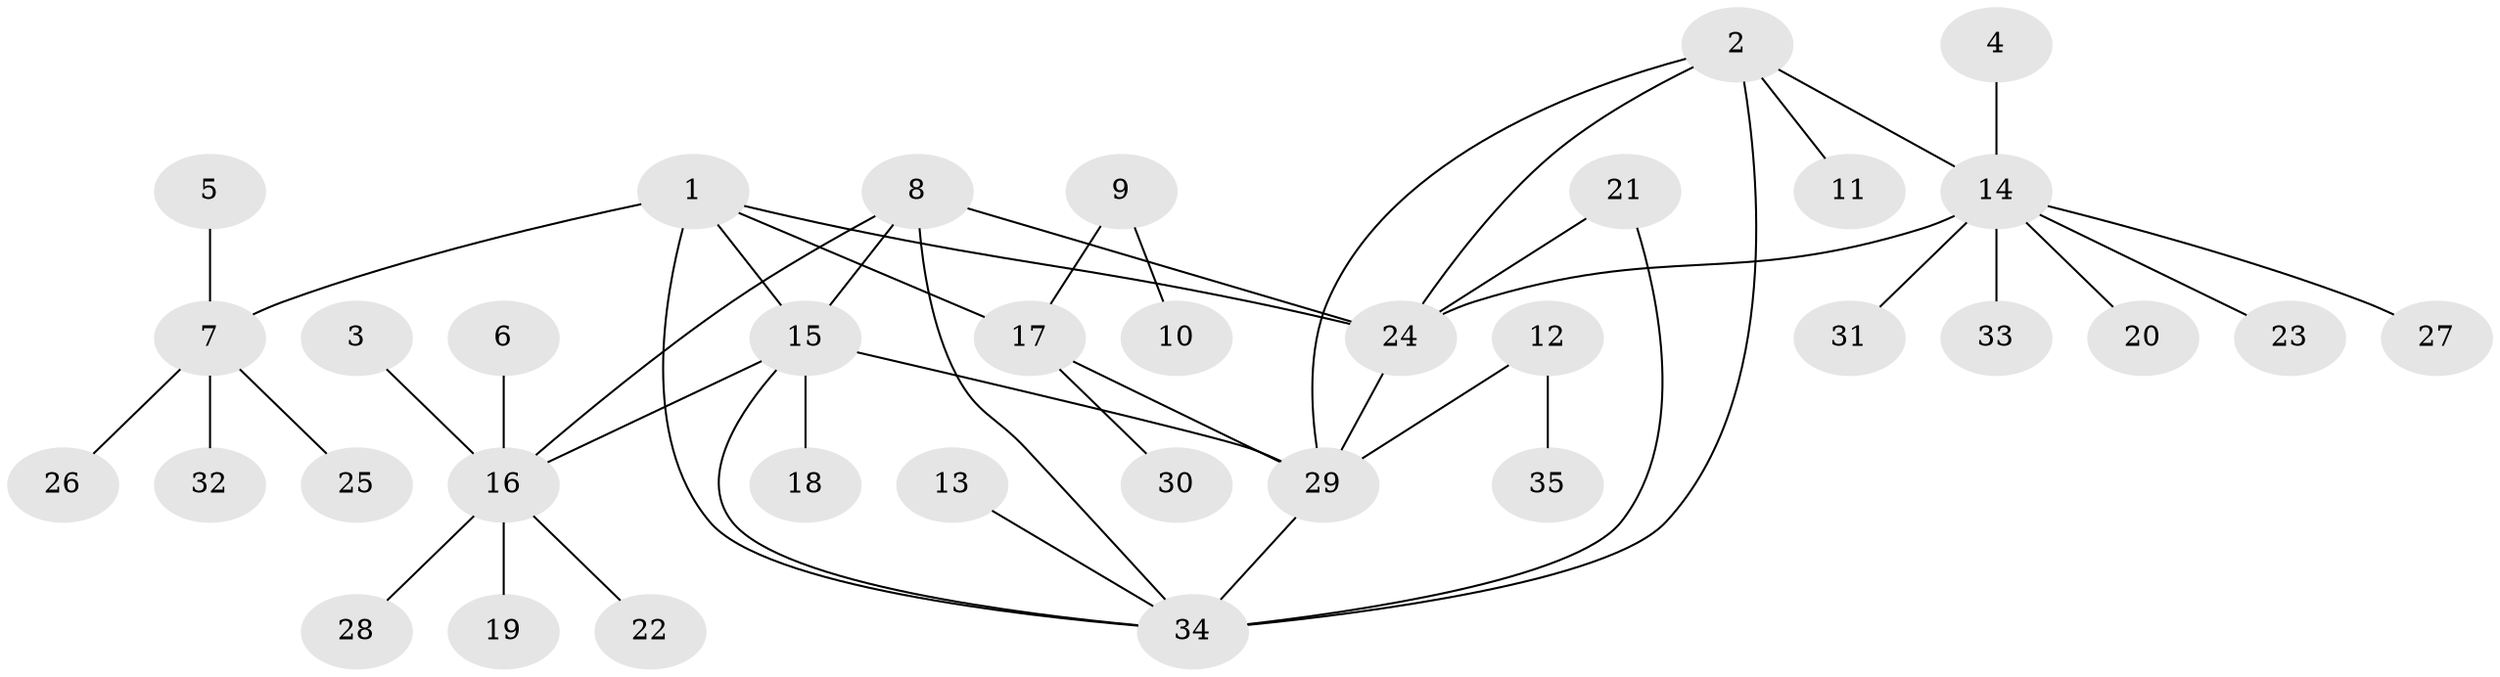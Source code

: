 // original degree distribution, {7: 0.043478260869565216, 4: 0.043478260869565216, 10: 0.014492753623188406, 9: 0.028985507246376812, 2: 0.17391304347826086, 3: 0.07246376811594203, 8: 0.028985507246376812, 5: 0.014492753623188406, 6: 0.014492753623188406, 1: 0.5652173913043478}
// Generated by graph-tools (version 1.1) at 2025/02/03/09/25 03:02:36]
// undirected, 35 vertices, 45 edges
graph export_dot {
graph [start="1"]
  node [color=gray90,style=filled];
  1;
  2;
  3;
  4;
  5;
  6;
  7;
  8;
  9;
  10;
  11;
  12;
  13;
  14;
  15;
  16;
  17;
  18;
  19;
  20;
  21;
  22;
  23;
  24;
  25;
  26;
  27;
  28;
  29;
  30;
  31;
  32;
  33;
  34;
  35;
  1 -- 7 [weight=2.0];
  1 -- 15 [weight=1.0];
  1 -- 17 [weight=1.0];
  1 -- 24 [weight=1.0];
  1 -- 34 [weight=1.0];
  2 -- 11 [weight=1.0];
  2 -- 14 [weight=1.0];
  2 -- 24 [weight=1.0];
  2 -- 29 [weight=1.0];
  2 -- 34 [weight=1.0];
  3 -- 16 [weight=1.0];
  4 -- 14 [weight=1.0];
  5 -- 7 [weight=1.0];
  6 -- 16 [weight=1.0];
  7 -- 25 [weight=1.0];
  7 -- 26 [weight=1.0];
  7 -- 32 [weight=1.0];
  8 -- 15 [weight=1.0];
  8 -- 16 [weight=1.0];
  8 -- 24 [weight=2.0];
  8 -- 34 [weight=1.0];
  9 -- 10 [weight=1.0];
  9 -- 17 [weight=1.0];
  12 -- 29 [weight=1.0];
  12 -- 35 [weight=1.0];
  13 -- 34 [weight=1.0];
  14 -- 20 [weight=1.0];
  14 -- 23 [weight=1.0];
  14 -- 24 [weight=1.0];
  14 -- 27 [weight=1.0];
  14 -- 31 [weight=1.0];
  14 -- 33 [weight=1.0];
  15 -- 16 [weight=1.0];
  15 -- 18 [weight=1.0];
  15 -- 29 [weight=1.0];
  15 -- 34 [weight=1.0];
  16 -- 19 [weight=1.0];
  16 -- 22 [weight=1.0];
  16 -- 28 [weight=1.0];
  17 -- 29 [weight=2.0];
  17 -- 30 [weight=1.0];
  21 -- 24 [weight=1.0];
  21 -- 34 [weight=2.0];
  24 -- 29 [weight=1.0];
  29 -- 34 [weight=1.0];
}
